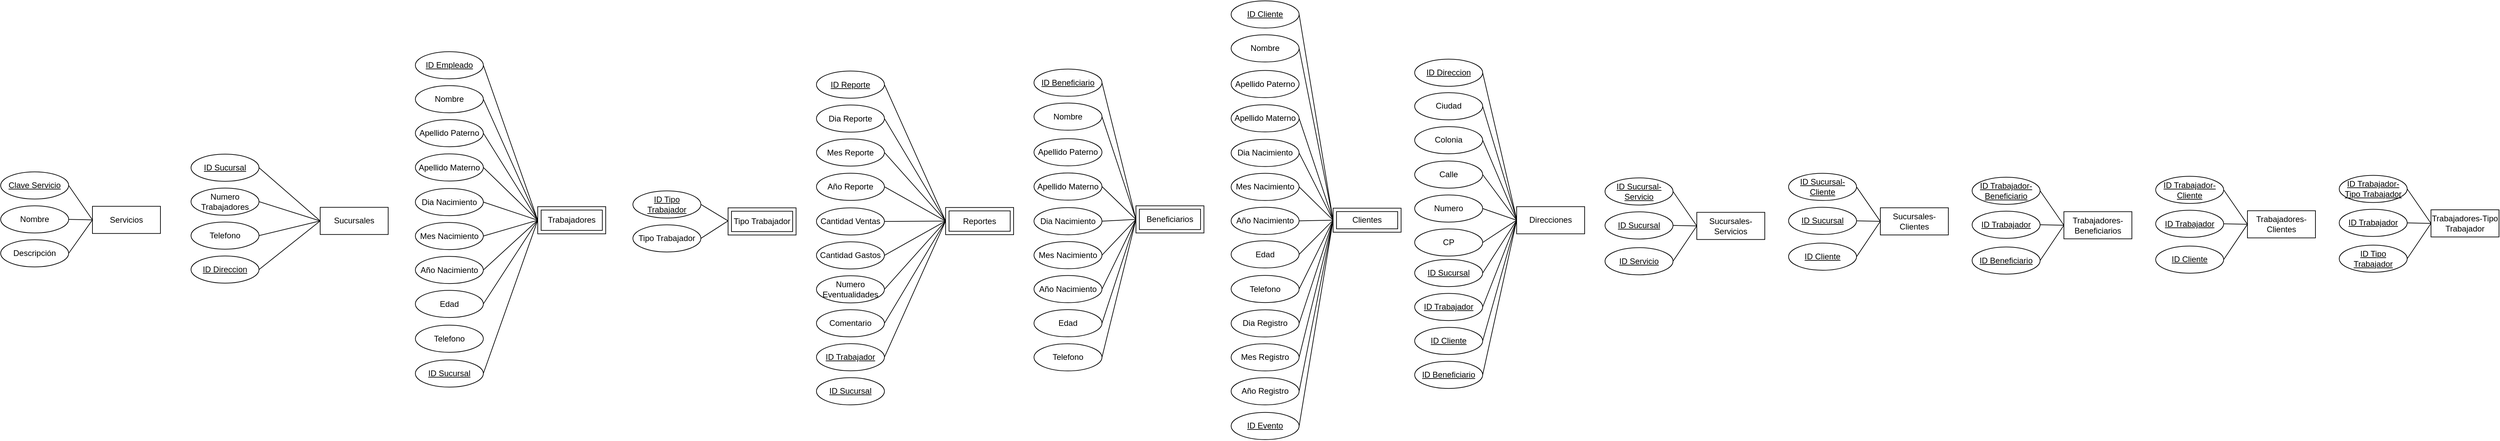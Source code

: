 <mxfile version="20.2.8"><diagram id="3MlAgYNGHusQxiEnDW8V" name="Página-1"><mxGraphModel dx="1447" dy="738" grid="1" gridSize="10" guides="1" tooltips="1" connect="1" arrows="1" fold="1" page="1" pageScale="1" pageWidth="4000" pageHeight="700" math="0" shadow="0"><root><mxCell id="0"/><mxCell id="1" parent="0"/><mxCell id="THf8QWKOBjkhsgRRmL-Y-1" value="Servicios" style="whiteSpace=wrap;html=1;align=center;" parent="1" vertex="1"><mxGeometry x="205" y="321.85" width="100" height="40" as="geometry"/></mxCell><mxCell id="THf8QWKOBjkhsgRRmL-Y-2" value="Clave Servicio" style="ellipse;whiteSpace=wrap;html=1;align=center;fontStyle=4;" parent="1" vertex="1"><mxGeometry x="70" y="271.11" width="100" height="40" as="geometry"/></mxCell><mxCell id="THf8QWKOBjkhsgRRmL-Y-3" value="Nombre" style="ellipse;whiteSpace=wrap;html=1;align=center;" parent="1" vertex="1"><mxGeometry x="70" y="321.11" width="100" height="40" as="geometry"/></mxCell><mxCell id="THf8QWKOBjkhsgRRmL-Y-4" value="Descripción" style="ellipse;whiteSpace=wrap;html=1;align=center;" parent="1" vertex="1"><mxGeometry x="70" y="371.11" width="100" height="40" as="geometry"/></mxCell><mxCell id="THf8QWKOBjkhsgRRmL-Y-6" value="" style="endArrow=none;html=1;rounded=0;entryX=0;entryY=0.5;entryDx=0;entryDy=0;exitX=1;exitY=0.5;exitDx=0;exitDy=0;" parent="1" source="THf8QWKOBjkhsgRRmL-Y-2" target="THf8QWKOBjkhsgRRmL-Y-1" edge="1"><mxGeometry relative="1" as="geometry"><mxPoint x="115" y="341.85" as="sourcePoint"/><mxPoint x="195" y="321.85" as="targetPoint"/></mxGeometry></mxCell><mxCell id="THf8QWKOBjkhsgRRmL-Y-7" value="" style="endArrow=none;html=1;rounded=0;entryX=0;entryY=0.5;entryDx=0;entryDy=0;exitX=1;exitY=0.5;exitDx=0;exitDy=0;" parent="1" source="THf8QWKOBjkhsgRRmL-Y-3" target="THf8QWKOBjkhsgRRmL-Y-1" edge="1"><mxGeometry relative="1" as="geometry"><mxPoint x="195" y="351.85" as="sourcePoint"/><mxPoint x="275" y="341.85" as="targetPoint"/></mxGeometry></mxCell><mxCell id="THf8QWKOBjkhsgRRmL-Y-8" value="" style="endArrow=none;html=1;rounded=0;exitX=1;exitY=0.5;exitDx=0;exitDy=0;entryX=0;entryY=0.5;entryDx=0;entryDy=0;" parent="1" source="THf8QWKOBjkhsgRRmL-Y-4" target="THf8QWKOBjkhsgRRmL-Y-1" edge="1"><mxGeometry relative="1" as="geometry"><mxPoint x="185" y="361.85" as="sourcePoint"/><mxPoint x="275" y="341.85" as="targetPoint"/></mxGeometry></mxCell><mxCell id="THf8QWKOBjkhsgRRmL-Y-15" value="ID Sucursal" style="ellipse;whiteSpace=wrap;html=1;align=center;fontStyle=4;" parent="1" vertex="1"><mxGeometry x="350" y="245.0" width="100" height="40" as="geometry"/></mxCell><mxCell id="THf8QWKOBjkhsgRRmL-Y-16" value="Telefono" style="ellipse;whiteSpace=wrap;html=1;align=center;" parent="1" vertex="1"><mxGeometry x="350" y="345" width="100" height="40" as="geometry"/></mxCell><mxCell id="THf8QWKOBjkhsgRRmL-Y-17" value="Numero Trabajadores" style="ellipse;whiteSpace=wrap;html=1;align=center;" parent="1" vertex="1"><mxGeometry x="350" y="295" width="100" height="40" as="geometry"/></mxCell><mxCell id="THf8QWKOBjkhsgRRmL-Y-20" value="" style="endArrow=none;html=1;rounded=0;exitX=1;exitY=0.5;exitDx=0;exitDy=0;entryX=0;entryY=0.5;entryDx=0;entryDy=0;" parent="1" source="THf8QWKOBjkhsgRRmL-Y-16" target="THf8QWKOBjkhsgRRmL-Y-135" edge="1"><mxGeometry relative="1" as="geometry"><mxPoint x="485" y="341.85" as="sourcePoint"/><mxPoint x="500" y="342.35" as="targetPoint"/></mxGeometry></mxCell><mxCell id="THf8QWKOBjkhsgRRmL-Y-21" value="" style="endArrow=none;html=1;rounded=0;entryX=1;entryY=0.5;entryDx=0;entryDy=0;exitX=0;exitY=0.5;exitDx=0;exitDy=0;" parent="1" source="THf8QWKOBjkhsgRRmL-Y-135" target="THf8QWKOBjkhsgRRmL-Y-17" edge="1"><mxGeometry relative="1" as="geometry"><mxPoint x="540" y="352.35" as="sourcePoint"/><mxPoint x="645" y="341.85" as="targetPoint"/></mxGeometry></mxCell><mxCell id="THf8QWKOBjkhsgRRmL-Y-22" value="" style="endArrow=none;html=1;rounded=0;entryX=1;entryY=0.5;entryDx=0;entryDy=0;exitX=0;exitY=0.5;exitDx=0;exitDy=0;" parent="1" source="THf8QWKOBjkhsgRRmL-Y-135" target="THf8QWKOBjkhsgRRmL-Y-15" edge="1"><mxGeometry relative="1" as="geometry"><mxPoint x="535" y="341.85" as="sourcePoint"/><mxPoint x="645" y="341.85" as="targetPoint"/></mxGeometry></mxCell><mxCell id="THf8QWKOBjkhsgRRmL-Y-25" value="ID Tipo Trabajador" style="ellipse;whiteSpace=wrap;html=1;align=center;fontStyle=4;" parent="1" vertex="1"><mxGeometry x="1000" y="299.1" width="100" height="40" as="geometry"/></mxCell><mxCell id="THf8QWKOBjkhsgRRmL-Y-26" value="Tipo Trabajador" style="ellipse;whiteSpace=wrap;html=1;align=center;" parent="1" vertex="1"><mxGeometry x="1000" y="349.1" width="100" height="40" as="geometry"/></mxCell><mxCell id="THf8QWKOBjkhsgRRmL-Y-29" value="" style="endArrow=none;html=1;rounded=0;entryX=0;entryY=0.5;entryDx=0;entryDy=0;exitX=1;exitY=0.5;exitDx=0;exitDy=0;" parent="1" source="THf8QWKOBjkhsgRRmL-Y-25" edge="1"><mxGeometry relative="1" as="geometry"><mxPoint x="1210" y="273.35" as="sourcePoint"/><mxPoint x="1140" y="343.35" as="targetPoint"/></mxGeometry></mxCell><mxCell id="THf8QWKOBjkhsgRRmL-Y-30" value="" style="endArrow=none;html=1;rounded=0;entryX=0;entryY=0.5;entryDx=0;entryDy=0;exitX=1;exitY=0.5;exitDx=0;exitDy=0;" parent="1" source="THf8QWKOBjkhsgRRmL-Y-26" edge="1"><mxGeometry relative="1" as="geometry"><mxPoint x="1100" y="278.35" as="sourcePoint"/><mxPoint x="1140" y="343.35" as="targetPoint"/></mxGeometry></mxCell><mxCell id="THf8QWKOBjkhsgRRmL-Y-42" value="ID Beneficiario" style="ellipse;whiteSpace=wrap;html=1;align=center;fontStyle=4;" parent="1" vertex="1"><mxGeometry x="1590" y="119.79" width="100" height="40" as="geometry"/></mxCell><mxCell id="THf8QWKOBjkhsgRRmL-Y-43" value="Nombre" style="ellipse;whiteSpace=wrap;html=1;align=center;" parent="1" vertex="1"><mxGeometry x="1590" y="169.79" width="100" height="40" as="geometry"/></mxCell><mxCell id="THf8QWKOBjkhsgRRmL-Y-46" value="" style="endArrow=none;html=1;rounded=0;entryX=0;entryY=0.5;entryDx=0;entryDy=0;exitX=1;exitY=0.5;exitDx=0;exitDy=0;" parent="1" source="THf8QWKOBjkhsgRRmL-Y-42" target="THf8QWKOBjkhsgRRmL-Y-52" edge="1"><mxGeometry relative="1" as="geometry"><mxPoint x="1810" y="268.11" as="sourcePoint"/><mxPoint x="1740" y="338.11" as="targetPoint"/></mxGeometry></mxCell><mxCell id="THf8QWKOBjkhsgRRmL-Y-47" value="" style="endArrow=none;html=1;rounded=0;exitX=1;exitY=0.5;exitDx=0;exitDy=0;entryX=0;entryY=0.5;entryDx=0;entryDy=0;" parent="1" source="THf8QWKOBjkhsgRRmL-Y-43" target="THf8QWKOBjkhsgRRmL-Y-52" edge="1"><mxGeometry relative="1" as="geometry"><mxPoint x="1700" y="273.11" as="sourcePoint"/><mxPoint x="1740" y="341.11" as="targetPoint"/></mxGeometry></mxCell><mxCell id="THf8QWKOBjkhsgRRmL-Y-48" value="" style="endArrow=none;html=1;rounded=0;entryX=0;entryY=0.5;entryDx=0;entryDy=0;exitX=1;exitY=0.5;exitDx=0;exitDy=0;" parent="1" source="THf8QWKOBjkhsgRRmL-Y-114" target="THf8QWKOBjkhsgRRmL-Y-52" edge="1"><mxGeometry relative="1" as="geometry"><mxPoint x="1690" y="388.11" as="sourcePoint"/><mxPoint x="1740" y="338.11" as="targetPoint"/></mxGeometry></mxCell><mxCell id="THf8QWKOBjkhsgRRmL-Y-51" value="" style="endArrow=none;html=1;rounded=0;entryX=0;entryY=0.5;entryDx=0;entryDy=0;exitX=1;exitY=0.5;exitDx=0;exitDy=0;" parent="1" source="RnKALwSydjexn-a1nRfV-38" target="THf8QWKOBjkhsgRRmL-Y-52" edge="1"><mxGeometry relative="1" as="geometry"><mxPoint x="1720" y="530" as="sourcePoint"/><mxPoint x="1740" y="338.11" as="targetPoint"/></mxGeometry></mxCell><mxCell id="THf8QWKOBjkhsgRRmL-Y-52" value="Beneficiarios" style="shape=ext;margin=3;double=1;whiteSpace=wrap;html=1;align=center;" parent="1" vertex="1"><mxGeometry x="1740" y="321.11" width="100" height="40" as="geometry"/></mxCell><mxCell id="THf8QWKOBjkhsgRRmL-Y-67" value="" style="endArrow=none;html=1;rounded=0;exitX=1;exitY=0.5;exitDx=0;exitDy=0;entryX=0;entryY=0.5;entryDx=0;entryDy=0;" parent="1" source="RnKALwSydjexn-a1nRfV-71" target="THf8QWKOBjkhsgRRmL-Y-135" edge="1"><mxGeometry relative="1" as="geometry"><mxPoint x="450" y="342.85" as="sourcePoint"/><mxPoint x="535" y="341.85" as="targetPoint"/></mxGeometry></mxCell><mxCell id="THf8QWKOBjkhsgRRmL-Y-69" value="Trabajadores" style="shape=ext;margin=3;double=1;whiteSpace=wrap;html=1;align=center;" parent="1" vertex="1"><mxGeometry x="860" y="322.35" width="100" height="40" as="geometry"/></mxCell><mxCell id="THf8QWKOBjkhsgRRmL-Y-70" value="ID Empleado" style="ellipse;whiteSpace=wrap;html=1;align=center;fontStyle=4;" parent="1" vertex="1"><mxGeometry x="680" y="94.09" width="100" height="40" as="geometry"/></mxCell><mxCell id="THf8QWKOBjkhsgRRmL-Y-71" value="Apellido Paterno" style="ellipse;whiteSpace=wrap;html=1;align=center;" parent="1" vertex="1"><mxGeometry x="680" y="194.09" width="100" height="40" as="geometry"/></mxCell><mxCell id="THf8QWKOBjkhsgRRmL-Y-72" value="Nombre" style="ellipse;whiteSpace=wrap;html=1;align=center;" parent="1" vertex="1"><mxGeometry x="680" y="144.09" width="100" height="40" as="geometry"/></mxCell><mxCell id="THf8QWKOBjkhsgRRmL-Y-73" value="" style="endArrow=none;html=1;rounded=0;exitX=1;exitY=0.5;exitDx=0;exitDy=0;entryX=0;entryY=0.5;entryDx=0;entryDy=0;" parent="1" source="THf8QWKOBjkhsgRRmL-Y-71" target="THf8QWKOBjkhsgRRmL-Y-69" edge="1"><mxGeometry relative="1" as="geometry"><mxPoint x="810" y="342.35" as="sourcePoint"/><mxPoint x="970" y="342.35" as="targetPoint"/></mxGeometry></mxCell><mxCell id="THf8QWKOBjkhsgRRmL-Y-74" value="" style="endArrow=none;html=1;rounded=0;entryX=1;entryY=0.5;entryDx=0;entryDy=0;" parent="1" target="THf8QWKOBjkhsgRRmL-Y-72" edge="1"><mxGeometry relative="1" as="geometry"><mxPoint x="860.0" y="342.35" as="sourcePoint"/><mxPoint x="970" y="342.35" as="targetPoint"/></mxGeometry></mxCell><mxCell id="THf8QWKOBjkhsgRRmL-Y-75" value="" style="endArrow=none;html=1;rounded=0;entryX=1;entryY=0.5;entryDx=0;entryDy=0;exitX=0;exitY=0.5;exitDx=0;exitDy=0;" parent="1" source="THf8QWKOBjkhsgRRmL-Y-69" target="THf8QWKOBjkhsgRRmL-Y-70" edge="1"><mxGeometry relative="1" as="geometry"><mxPoint x="810" y="342.35" as="sourcePoint"/><mxPoint x="970" y="342.35" as="targetPoint"/></mxGeometry></mxCell><mxCell id="THf8QWKOBjkhsgRRmL-Y-76" value="ID Sucursal" style="ellipse;whiteSpace=wrap;html=1;align=center;fontStyle=4;" parent="1" vertex="1"><mxGeometry x="680" y="548.13" width="100" height="40" as="geometry"/></mxCell><mxCell id="THf8QWKOBjkhsgRRmL-Y-77" value="" style="endArrow=none;html=1;rounded=0;exitX=1;exitY=0.5;exitDx=0;exitDy=0;entryX=0;entryY=0.5;entryDx=0;entryDy=0;" parent="1" source="THf8QWKOBjkhsgRRmL-Y-76" target="THf8QWKOBjkhsgRRmL-Y-69" edge="1"><mxGeometry relative="1" as="geometry"><mxPoint x="1000.0" y="402.35" as="sourcePoint"/><mxPoint x="970" y="352.35" as="targetPoint"/></mxGeometry></mxCell><mxCell id="THf8QWKOBjkhsgRRmL-Y-78" value="Apellido Materno" style="ellipse;whiteSpace=wrap;html=1;align=center;" parent="1" vertex="1"><mxGeometry x="680" y="244.59" width="100" height="40" as="geometry"/></mxCell><mxCell id="THf8QWKOBjkhsgRRmL-Y-79" value="" style="endArrow=none;html=1;rounded=0;exitX=1;exitY=0.5;exitDx=0;exitDy=0;entryX=0;entryY=0.5;entryDx=0;entryDy=0;" parent="1" source="THf8QWKOBjkhsgRRmL-Y-78" target="THf8QWKOBjkhsgRRmL-Y-69" edge="1"><mxGeometry relative="1" as="geometry"><mxPoint x="780.0" y="377.35" as="sourcePoint"/><mxPoint x="870" y="352.35" as="targetPoint"/></mxGeometry></mxCell><mxCell id="THf8QWKOBjkhsgRRmL-Y-80" value="Mes Nacimiento" style="ellipse;whiteSpace=wrap;html=1;align=center;" parent="1" vertex="1"><mxGeometry x="680" y="345.59" width="100" height="40" as="geometry"/></mxCell><mxCell id="THf8QWKOBjkhsgRRmL-Y-81" value="Dia Nacimiento" style="ellipse;whiteSpace=wrap;html=1;align=center;" parent="1" vertex="1"><mxGeometry x="680" y="295.59" width="100" height="40" as="geometry"/></mxCell><mxCell id="THf8QWKOBjkhsgRRmL-Y-82" value="" style="endArrow=none;html=1;rounded=0;exitX=1;exitY=0.5;exitDx=0;exitDy=0;entryX=0;entryY=0.5;entryDx=0;entryDy=0;" parent="1" source="THf8QWKOBjkhsgRRmL-Y-80" target="THf8QWKOBjkhsgRRmL-Y-69" edge="1"><mxGeometry relative="1" as="geometry"><mxPoint x="820" y="352.35" as="sourcePoint"/><mxPoint x="870" y="352.35" as="targetPoint"/></mxGeometry></mxCell><mxCell id="THf8QWKOBjkhsgRRmL-Y-83" value="" style="endArrow=none;html=1;rounded=0;entryX=1;entryY=0.5;entryDx=0;entryDy=0;exitX=0;exitY=0.5;exitDx=0;exitDy=0;" parent="1" source="THf8QWKOBjkhsgRRmL-Y-69" target="THf8QWKOBjkhsgRRmL-Y-81" edge="1"><mxGeometry relative="1" as="geometry"><mxPoint x="870.0" y="352.35" as="sourcePoint"/><mxPoint x="980" y="352.35" as="targetPoint"/></mxGeometry></mxCell><mxCell id="THf8QWKOBjkhsgRRmL-Y-84" value="Año Nacimiento" style="ellipse;whiteSpace=wrap;html=1;align=center;" parent="1" vertex="1"><mxGeometry x="680" y="395.59" width="100" height="40" as="geometry"/></mxCell><mxCell id="THf8QWKOBjkhsgRRmL-Y-85" value="" style="endArrow=none;html=1;rounded=0;exitX=1;exitY=0.5;exitDx=0;exitDy=0;entryX=0;entryY=0.5;entryDx=0;entryDy=0;" parent="1" source="THf8QWKOBjkhsgRRmL-Y-84" target="THf8QWKOBjkhsgRRmL-Y-69" edge="1"><mxGeometry relative="1" as="geometry"><mxPoint x="790.0" y="387.35" as="sourcePoint"/><mxPoint x="870" y="352.35" as="targetPoint"/></mxGeometry></mxCell><mxCell id="THf8QWKOBjkhsgRRmL-Y-86" value="Edad" style="ellipse;whiteSpace=wrap;html=1;align=center;" parent="1" vertex="1"><mxGeometry x="680" y="445.59" width="100" height="40" as="geometry"/></mxCell><mxCell id="THf8QWKOBjkhsgRRmL-Y-87" value="" style="endArrow=none;html=1;rounded=0;exitX=1;exitY=0.5;exitDx=0;exitDy=0;entryX=0;entryY=0.5;entryDx=0;entryDy=0;" parent="1" source="THf8QWKOBjkhsgRRmL-Y-86" target="THf8QWKOBjkhsgRRmL-Y-69" edge="1"><mxGeometry relative="1" as="geometry"><mxPoint x="790.0" y="437.35" as="sourcePoint"/><mxPoint x="860" y="392.35" as="targetPoint"/></mxGeometry></mxCell><mxCell id="THf8QWKOBjkhsgRRmL-Y-94" value="Reportes" style="shape=ext;margin=3;double=1;whiteSpace=wrap;html=1;align=center;" parent="1" vertex="1"><mxGeometry x="1460" y="323.6" width="100" height="40" as="geometry"/></mxCell><mxCell id="THf8QWKOBjkhsgRRmL-Y-95" value="ID Reporte" style="ellipse;whiteSpace=wrap;html=1;align=center;fontStyle=4;" parent="1" vertex="1"><mxGeometry x="1270" y="122.6" width="100" height="40" as="geometry"/></mxCell><mxCell id="THf8QWKOBjkhsgRRmL-Y-96" value="Mes Reporte" style="ellipse;whiteSpace=wrap;html=1;align=center;" parent="1" vertex="1"><mxGeometry x="1270" y="222.6" width="100" height="40" as="geometry"/></mxCell><mxCell id="THf8QWKOBjkhsgRRmL-Y-97" value="Dia Reporte" style="ellipse;whiteSpace=wrap;html=1;align=center;" parent="1" vertex="1"><mxGeometry x="1270" y="172.6" width="100" height="40" as="geometry"/></mxCell><mxCell id="THf8QWKOBjkhsgRRmL-Y-98" value="" style="endArrow=none;html=1;rounded=0;exitX=1;exitY=0.5;exitDx=0;exitDy=0;entryX=0;entryY=0.5;entryDx=0;entryDy=0;" parent="1" source="THf8QWKOBjkhsgRRmL-Y-96" target="THf8QWKOBjkhsgRRmL-Y-94" edge="1"><mxGeometry relative="1" as="geometry"><mxPoint x="1410" y="343.6" as="sourcePoint"/><mxPoint x="1570" y="343.6" as="targetPoint"/></mxGeometry></mxCell><mxCell id="THf8QWKOBjkhsgRRmL-Y-99" value="" style="endArrow=none;html=1;rounded=0;entryX=1;entryY=0.5;entryDx=0;entryDy=0;" parent="1" target="THf8QWKOBjkhsgRRmL-Y-97" edge="1"><mxGeometry relative="1" as="geometry"><mxPoint x="1460" y="343.6" as="sourcePoint"/><mxPoint x="1570" y="343.6" as="targetPoint"/></mxGeometry></mxCell><mxCell id="THf8QWKOBjkhsgRRmL-Y-100" value="" style="endArrow=none;html=1;rounded=0;entryX=1;entryY=0.5;entryDx=0;entryDy=0;exitX=0;exitY=0.5;exitDx=0;exitDy=0;" parent="1" source="THf8QWKOBjkhsgRRmL-Y-94" target="THf8QWKOBjkhsgRRmL-Y-95" edge="1"><mxGeometry relative="1" as="geometry"><mxPoint x="1410" y="343.6" as="sourcePoint"/><mxPoint x="1570" y="343.6" as="targetPoint"/></mxGeometry></mxCell><mxCell id="THf8QWKOBjkhsgRRmL-Y-101" value="ID Trabajador" style="ellipse;whiteSpace=wrap;html=1;align=center;fontStyle=4;" parent="1" vertex="1"><mxGeometry x="1270" y="524.1" width="100" height="40" as="geometry"/></mxCell><mxCell id="THf8QWKOBjkhsgRRmL-Y-102" value="" style="endArrow=none;html=1;rounded=0;exitX=1;exitY=0.5;exitDx=0;exitDy=0;entryX=0;entryY=0.5;entryDx=0;entryDy=0;" parent="1" source="THf8QWKOBjkhsgRRmL-Y-101" target="THf8QWKOBjkhsgRRmL-Y-94" edge="1"><mxGeometry relative="1" as="geometry"><mxPoint x="1600.0" y="403.6" as="sourcePoint"/><mxPoint x="1570" y="353.6" as="targetPoint"/></mxGeometry></mxCell><mxCell id="THf8QWKOBjkhsgRRmL-Y-103" value="Año Reporte" style="ellipse;whiteSpace=wrap;html=1;align=center;" parent="1" vertex="1"><mxGeometry x="1270" y="273.1" width="100" height="40" as="geometry"/></mxCell><mxCell id="THf8QWKOBjkhsgRRmL-Y-104" value="" style="endArrow=none;html=1;rounded=0;exitX=1;exitY=0.5;exitDx=0;exitDy=0;entryX=0;entryY=0.5;entryDx=0;entryDy=0;" parent="1" source="THf8QWKOBjkhsgRRmL-Y-103" target="THf8QWKOBjkhsgRRmL-Y-94" edge="1"><mxGeometry relative="1" as="geometry"><mxPoint x="1380.0" y="378.6" as="sourcePoint"/><mxPoint x="1470" y="353.6" as="targetPoint"/></mxGeometry></mxCell><mxCell id="THf8QWKOBjkhsgRRmL-Y-105" value="Cantidad Gastos" style="ellipse;whiteSpace=wrap;html=1;align=center;" parent="1" vertex="1"><mxGeometry x="1270" y="374.1" width="100" height="40" as="geometry"/></mxCell><mxCell id="THf8QWKOBjkhsgRRmL-Y-106" value="Cantidad Ventas" style="ellipse;whiteSpace=wrap;html=1;align=center;" parent="1" vertex="1"><mxGeometry x="1270" y="324.1" width="100" height="40" as="geometry"/></mxCell><mxCell id="THf8QWKOBjkhsgRRmL-Y-107" value="" style="endArrow=none;html=1;rounded=0;exitX=1;exitY=0.5;exitDx=0;exitDy=0;entryX=0;entryY=0.5;entryDx=0;entryDy=0;" parent="1" source="THf8QWKOBjkhsgRRmL-Y-105" target="THf8QWKOBjkhsgRRmL-Y-94" edge="1"><mxGeometry relative="1" as="geometry"><mxPoint x="1420" y="353.6" as="sourcePoint"/><mxPoint x="1470" y="353.6" as="targetPoint"/></mxGeometry></mxCell><mxCell id="THf8QWKOBjkhsgRRmL-Y-108" value="" style="endArrow=none;html=1;rounded=0;entryX=1;entryY=0.5;entryDx=0;entryDy=0;exitX=0;exitY=0.5;exitDx=0;exitDy=0;" parent="1" source="THf8QWKOBjkhsgRRmL-Y-94" target="THf8QWKOBjkhsgRRmL-Y-106" edge="1"><mxGeometry relative="1" as="geometry"><mxPoint x="1470.0" y="353.6" as="sourcePoint"/><mxPoint x="1580" y="353.6" as="targetPoint"/></mxGeometry></mxCell><mxCell id="THf8QWKOBjkhsgRRmL-Y-109" value="Numero Eventualidades" style="ellipse;whiteSpace=wrap;html=1;align=center;" parent="1" vertex="1"><mxGeometry x="1270" y="424.1" width="100" height="40" as="geometry"/></mxCell><mxCell id="THf8QWKOBjkhsgRRmL-Y-110" value="" style="endArrow=none;html=1;rounded=0;exitX=1;exitY=0.5;exitDx=0;exitDy=0;entryX=0;entryY=0.5;entryDx=0;entryDy=0;" parent="1" source="THf8QWKOBjkhsgRRmL-Y-109" target="THf8QWKOBjkhsgRRmL-Y-94" edge="1"><mxGeometry relative="1" as="geometry"><mxPoint x="1390.0" y="388.6" as="sourcePoint"/><mxPoint x="1470" y="353.6" as="targetPoint"/></mxGeometry></mxCell><mxCell id="THf8QWKOBjkhsgRRmL-Y-111" value="Comentario" style="ellipse;whiteSpace=wrap;html=1;align=center;" parent="1" vertex="1"><mxGeometry x="1270" y="474.1" width="100" height="40" as="geometry"/></mxCell><mxCell id="THf8QWKOBjkhsgRRmL-Y-112" value="" style="endArrow=none;html=1;rounded=0;exitX=1;exitY=0.5;exitDx=0;exitDy=0;entryX=0;entryY=0.5;entryDx=0;entryDy=0;" parent="1" source="THf8QWKOBjkhsgRRmL-Y-111" target="THf8QWKOBjkhsgRRmL-Y-94" edge="1"><mxGeometry relative="1" as="geometry"><mxPoint x="1390.0" y="438.6" as="sourcePoint"/><mxPoint x="1460" y="393.6" as="targetPoint"/></mxGeometry></mxCell><mxCell id="THf8QWKOBjkhsgRRmL-Y-113" value="Apellido Paterno" style="ellipse;whiteSpace=wrap;html=1;align=center;" parent="1" vertex="1"><mxGeometry x="1590" y="222.29" width="100" height="40" as="geometry"/></mxCell><mxCell id="THf8QWKOBjkhsgRRmL-Y-114" value="Apellido Materno" style="ellipse;whiteSpace=wrap;html=1;align=center;" parent="1" vertex="1"><mxGeometry x="1590" y="272.79" width="100" height="40" as="geometry"/></mxCell><mxCell id="THf8QWKOBjkhsgRRmL-Y-115" value="Mes Nacimiento" style="ellipse;whiteSpace=wrap;html=1;align=center;" parent="1" vertex="1"><mxGeometry x="1590" y="373.79" width="100" height="40" as="geometry"/></mxCell><mxCell id="THf8QWKOBjkhsgRRmL-Y-116" value="Dia Nacimiento" style="ellipse;whiteSpace=wrap;html=1;align=center;" parent="1" vertex="1"><mxGeometry x="1590" y="323.79" width="100" height="40" as="geometry"/></mxCell><mxCell id="THf8QWKOBjkhsgRRmL-Y-117" value="Año Nacimiento" style="ellipse;whiteSpace=wrap;html=1;align=center;" parent="1" vertex="1"><mxGeometry x="1590" y="423.79" width="100" height="40" as="geometry"/></mxCell><mxCell id="THf8QWKOBjkhsgRRmL-Y-118" value="" style="endArrow=none;html=1;rounded=0;entryX=0;entryY=0.5;entryDx=0;entryDy=0;exitX=1;exitY=0.5;exitDx=0;exitDy=0;" parent="1" source="THf8QWKOBjkhsgRRmL-Y-116" target="THf8QWKOBjkhsgRRmL-Y-52" edge="1"><mxGeometry relative="1" as="geometry"><mxPoint x="1700" y="401.11" as="sourcePoint"/><mxPoint x="1750" y="351.11" as="targetPoint"/></mxGeometry></mxCell><mxCell id="THf8QWKOBjkhsgRRmL-Y-119" value="" style="endArrow=none;html=1;rounded=0;exitX=1;exitY=0.5;exitDx=0;exitDy=0;entryX=0;entryY=0.5;entryDx=0;entryDy=0;" parent="1" source="THf8QWKOBjkhsgRRmL-Y-115" target="THf8QWKOBjkhsgRRmL-Y-52" edge="1"><mxGeometry relative="1" as="geometry"><mxPoint x="1700" y="452.11" as="sourcePoint"/><mxPoint x="1780" y="422.36" as="targetPoint"/></mxGeometry></mxCell><mxCell id="THf8QWKOBjkhsgRRmL-Y-120" value="" style="endArrow=none;html=1;rounded=0;exitX=1;exitY=0.5;exitDx=0;exitDy=0;entryX=0;entryY=0.5;entryDx=0;entryDy=0;" parent="1" source="THf8QWKOBjkhsgRRmL-Y-117" target="THf8QWKOBjkhsgRRmL-Y-52" edge="1"><mxGeometry relative="1" as="geometry"><mxPoint x="1700" y="502.11" as="sourcePoint"/><mxPoint x="1790" y="422.36" as="targetPoint"/></mxGeometry></mxCell><mxCell id="THf8QWKOBjkhsgRRmL-Y-121" value="Edad" style="ellipse;whiteSpace=wrap;html=1;align=center;" parent="1" vertex="1"><mxGeometry x="1590" y="474.04" width="100" height="40" as="geometry"/></mxCell><mxCell id="THf8QWKOBjkhsgRRmL-Y-122" value="" style="endArrow=none;html=1;rounded=0;exitX=1;exitY=0.5;exitDx=0;exitDy=0;entryX=0;entryY=0.5;entryDx=0;entryDy=0;" parent="1" source="THf8QWKOBjkhsgRRmL-Y-121" target="THf8QWKOBjkhsgRRmL-Y-52" edge="1"><mxGeometry relative="1" as="geometry"><mxPoint x="1700" y="552.11" as="sourcePoint"/><mxPoint x="1750" y="351.11" as="targetPoint"/></mxGeometry></mxCell><mxCell id="THf8QWKOBjkhsgRRmL-Y-125" value="ID Direccion" style="ellipse;whiteSpace=wrap;html=1;align=center;fontStyle=4;" parent="1" vertex="1"><mxGeometry x="2150" y="105.12" width="100" height="40" as="geometry"/></mxCell><mxCell id="THf8QWKOBjkhsgRRmL-Y-128" value="" style="endArrow=none;html=1;rounded=0;entryX=0;entryY=0.5;entryDx=0;entryDy=0;exitX=1;exitY=0.5;exitDx=0;exitDy=0;" parent="1" source="THf8QWKOBjkhsgRRmL-Y-125" edge="1"><mxGeometry relative="1" as="geometry"><mxPoint x="2370" y="270.85" as="sourcePoint"/><mxPoint x="2300" y="340.85" as="targetPoint"/></mxGeometry></mxCell><mxCell id="THf8QWKOBjkhsgRRmL-Y-133" value="" style="endArrow=none;html=1;rounded=0;exitX=1;exitY=0.5;exitDx=0;exitDy=0;entryX=0;entryY=0.5;entryDx=0;entryDy=0;" parent="1" source="RnKALwSydjexn-a1nRfV-39" edge="1"><mxGeometry relative="1" as="geometry"><mxPoint x="2250.0" y="340.85" as="sourcePoint"/><mxPoint x="2300" y="340.85" as="targetPoint"/></mxGeometry></mxCell><mxCell id="THf8QWKOBjkhsgRRmL-Y-134" value="" style="endArrow=none;html=1;rounded=0;exitX=1;exitY=0.5;exitDx=0;exitDy=0;entryX=0;entryY=0.5;entryDx=0;entryDy=0;" parent="1" source="RnKALwSydjexn-a1nRfV-40" target="RnKALwSydjexn-a1nRfV-11" edge="1"><mxGeometry relative="1" as="geometry"><mxPoint x="2260" y="360" as="sourcePoint"/><mxPoint x="2250" y="350" as="targetPoint"/></mxGeometry></mxCell><mxCell id="THf8QWKOBjkhsgRRmL-Y-135" value="Sucursales" style="whiteSpace=wrap;html=1;align=center;" parent="1" vertex="1"><mxGeometry x="540" y="323.35" width="100" height="40" as="geometry"/></mxCell><mxCell id="RnKALwSydjexn-a1nRfV-1" value="Telefono" style="ellipse;whiteSpace=wrap;html=1;align=center;" vertex="1" parent="1"><mxGeometry x="680" y="496.84" width="100" height="40" as="geometry"/></mxCell><mxCell id="RnKALwSydjexn-a1nRfV-8" value="Tipo Trabajador" style="shape=ext;margin=3;double=1;whiteSpace=wrap;html=1;align=center;" vertex="1" parent="1"><mxGeometry x="1140" y="324.1" width="100" height="40" as="geometry"/></mxCell><mxCell id="RnKALwSydjexn-a1nRfV-11" value="Direcciones" style="whiteSpace=wrap;html=1;align=center;" vertex="1" parent="1"><mxGeometry x="2300" y="322.35" width="100" height="40" as="geometry"/></mxCell><mxCell id="RnKALwSydjexn-a1nRfV-12" value="ID Cliente" style="ellipse;whiteSpace=wrap;html=1;align=center;fontStyle=4;" vertex="1" parent="1"><mxGeometry x="1880" y="19.29" width="100" height="40" as="geometry"/></mxCell><mxCell id="RnKALwSydjexn-a1nRfV-13" value="Nombre" style="ellipse;whiteSpace=wrap;html=1;align=center;" vertex="1" parent="1"><mxGeometry x="1880" y="69.29" width="100" height="40" as="geometry"/></mxCell><mxCell id="RnKALwSydjexn-a1nRfV-14" value="" style="endArrow=none;html=1;rounded=0;entryX=0;entryY=0.5;entryDx=0;entryDy=0;exitX=1;exitY=0.5;exitDx=0;exitDy=0;" edge="1" parent="1" source="RnKALwSydjexn-a1nRfV-12" target="RnKALwSydjexn-a1nRfV-19"><mxGeometry relative="1" as="geometry"><mxPoint x="2100" y="271.61" as="sourcePoint"/><mxPoint x="2030" y="341.61" as="targetPoint"/></mxGeometry></mxCell><mxCell id="RnKALwSydjexn-a1nRfV-15" value="" style="endArrow=none;html=1;rounded=0;exitX=1;exitY=0.5;exitDx=0;exitDy=0;entryX=0;entryY=0.5;entryDx=0;entryDy=0;" edge="1" parent="1" source="RnKALwSydjexn-a1nRfV-13" target="RnKALwSydjexn-a1nRfV-19"><mxGeometry relative="1" as="geometry"><mxPoint x="1990" y="276.61" as="sourcePoint"/><mxPoint x="2030" y="344.61" as="targetPoint"/></mxGeometry></mxCell><mxCell id="RnKALwSydjexn-a1nRfV-16" value="" style="endArrow=none;html=1;rounded=0;entryX=0;entryY=0.5;entryDx=0;entryDy=0;exitX=1;exitY=0.5;exitDx=0;exitDy=0;" edge="1" parent="1" source="RnKALwSydjexn-a1nRfV-21" target="RnKALwSydjexn-a1nRfV-19"><mxGeometry relative="1" as="geometry"><mxPoint x="1980" y="391.61" as="sourcePoint"/><mxPoint x="2030" y="341.61" as="targetPoint"/></mxGeometry></mxCell><mxCell id="RnKALwSydjexn-a1nRfV-17" value="ID Evento" style="ellipse;whiteSpace=wrap;html=1;align=center;fontStyle=4;" vertex="1" parent="1"><mxGeometry x="1880" y="625.41" width="100" height="40" as="geometry"/></mxCell><mxCell id="RnKALwSydjexn-a1nRfV-18" value="" style="endArrow=none;html=1;rounded=0;entryX=0;entryY=0.5;entryDx=0;entryDy=0;exitX=1;exitY=0.5;exitDx=0;exitDy=0;" edge="1" parent="1" source="RnKALwSydjexn-a1nRfV-17" target="RnKALwSydjexn-a1nRfV-19"><mxGeometry relative="1" as="geometry"><mxPoint x="1990" y="426.61" as="sourcePoint"/><mxPoint x="2030" y="341.61" as="targetPoint"/></mxGeometry></mxCell><mxCell id="RnKALwSydjexn-a1nRfV-19" value="Clientes" style="shape=ext;margin=3;double=1;whiteSpace=wrap;html=1;align=center;" vertex="1" parent="1"><mxGeometry x="2030" y="324.61" width="100" height="35.39" as="geometry"/></mxCell><mxCell id="RnKALwSydjexn-a1nRfV-20" value="Apellido Paterno" style="ellipse;whiteSpace=wrap;html=1;align=center;" vertex="1" parent="1"><mxGeometry x="1880" y="121.79" width="100" height="40" as="geometry"/></mxCell><mxCell id="RnKALwSydjexn-a1nRfV-21" value="Apellido Materno" style="ellipse;whiteSpace=wrap;html=1;align=center;" vertex="1" parent="1"><mxGeometry x="1880" y="172.29" width="100" height="40" as="geometry"/></mxCell><mxCell id="RnKALwSydjexn-a1nRfV-22" value="Mes Nacimiento" style="ellipse;whiteSpace=wrap;html=1;align=center;" vertex="1" parent="1"><mxGeometry x="1880" y="273.29" width="100" height="40" as="geometry"/></mxCell><mxCell id="RnKALwSydjexn-a1nRfV-23" value="Dia Nacimiento" style="ellipse;whiteSpace=wrap;html=1;align=center;" vertex="1" parent="1"><mxGeometry x="1880" y="223.29" width="100" height="40" as="geometry"/></mxCell><mxCell id="RnKALwSydjexn-a1nRfV-24" value="Año Nacimiento" style="ellipse;whiteSpace=wrap;html=1;align=center;" vertex="1" parent="1"><mxGeometry x="1880" y="323.29" width="100" height="40" as="geometry"/></mxCell><mxCell id="RnKALwSydjexn-a1nRfV-25" value="" style="endArrow=none;html=1;rounded=0;entryX=0;entryY=0.5;entryDx=0;entryDy=0;exitX=1;exitY=0.5;exitDx=0;exitDy=0;" edge="1" parent="1" source="RnKALwSydjexn-a1nRfV-23" target="RnKALwSydjexn-a1nRfV-19"><mxGeometry relative="1" as="geometry"><mxPoint x="1990" y="404.61" as="sourcePoint"/><mxPoint x="2040" y="354.61" as="targetPoint"/></mxGeometry></mxCell><mxCell id="RnKALwSydjexn-a1nRfV-26" value="" style="endArrow=none;html=1;rounded=0;exitX=1;exitY=0.5;exitDx=0;exitDy=0;entryX=0;entryY=0.5;entryDx=0;entryDy=0;" edge="1" parent="1" source="RnKALwSydjexn-a1nRfV-22" target="RnKALwSydjexn-a1nRfV-19"><mxGeometry relative="1" as="geometry"><mxPoint x="1990" y="455.61" as="sourcePoint"/><mxPoint x="2070" y="425.86" as="targetPoint"/></mxGeometry></mxCell><mxCell id="RnKALwSydjexn-a1nRfV-27" value="" style="endArrow=none;html=1;rounded=0;exitX=1;exitY=0.5;exitDx=0;exitDy=0;entryX=0;entryY=0.5;entryDx=0;entryDy=0;" edge="1" parent="1" source="RnKALwSydjexn-a1nRfV-24" target="RnKALwSydjexn-a1nRfV-19"><mxGeometry relative="1" as="geometry"><mxPoint x="1990" y="505.61" as="sourcePoint"/><mxPoint x="2080" y="425.86" as="targetPoint"/></mxGeometry></mxCell><mxCell id="RnKALwSydjexn-a1nRfV-28" value="Telefono" style="ellipse;whiteSpace=wrap;html=1;align=center;" vertex="1" parent="1"><mxGeometry x="1880" y="423.6" width="100" height="40" as="geometry"/></mxCell><mxCell id="RnKALwSydjexn-a1nRfV-29" value="" style="endArrow=none;html=1;rounded=0;exitX=1;exitY=0.5;exitDx=0;exitDy=0;entryX=0;entryY=0.5;entryDx=0;entryDy=0;" edge="1" parent="1" source="RnKALwSydjexn-a1nRfV-28" target="RnKALwSydjexn-a1nRfV-19"><mxGeometry relative="1" as="geometry"><mxPoint x="1990" y="555.61" as="sourcePoint"/><mxPoint x="2040" y="354.61" as="targetPoint"/></mxGeometry></mxCell><mxCell id="RnKALwSydjexn-a1nRfV-30" value="Edad" style="ellipse;whiteSpace=wrap;html=1;align=center;" vertex="1" parent="1"><mxGeometry x="1880" y="372.66" width="100" height="40" as="geometry"/></mxCell><mxCell id="RnKALwSydjexn-a1nRfV-31" value="" style="endArrow=none;html=1;rounded=0;exitX=1;exitY=0.5;exitDx=0;exitDy=0;entryX=0;entryY=0.5;entryDx=0;entryDy=0;" edge="1" parent="1" source="RnKALwSydjexn-a1nRfV-30" target="RnKALwSydjexn-a1nRfV-19"><mxGeometry relative="1" as="geometry"><mxPoint x="1990" y="605.67" as="sourcePoint"/><mxPoint x="2030" y="392.365" as="targetPoint"/></mxGeometry></mxCell><mxCell id="RnKALwSydjexn-a1nRfV-32" value="Mes Registro" style="ellipse;whiteSpace=wrap;html=1;align=center;" vertex="1" parent="1"><mxGeometry x="1880" y="524.26" width="100" height="40" as="geometry"/></mxCell><mxCell id="RnKALwSydjexn-a1nRfV-33" value="Dia Registro" style="ellipse;whiteSpace=wrap;html=1;align=center;" vertex="1" parent="1"><mxGeometry x="1880" y="474.26" width="100" height="40" as="geometry"/></mxCell><mxCell id="RnKALwSydjexn-a1nRfV-34" value="Año Registro" style="ellipse;whiteSpace=wrap;html=1;align=center;" vertex="1" parent="1"><mxGeometry x="1880" y="574.26" width="100" height="40" as="geometry"/></mxCell><mxCell id="RnKALwSydjexn-a1nRfV-35" value="" style="endArrow=none;html=1;rounded=0;entryX=0;entryY=0.5;entryDx=0;entryDy=0;exitX=1;exitY=0.5;exitDx=0;exitDy=0;" edge="1" parent="1" source="RnKALwSydjexn-a1nRfV-33" target="RnKALwSydjexn-a1nRfV-19"><mxGeometry relative="1" as="geometry"><mxPoint x="1825" y="599.01" as="sourcePoint"/><mxPoint x="1865" y="536.705" as="targetPoint"/></mxGeometry></mxCell><mxCell id="RnKALwSydjexn-a1nRfV-36" value="" style="endArrow=none;html=1;rounded=0;exitX=1;exitY=0.5;exitDx=0;exitDy=0;entryX=0;entryY=0.5;entryDx=0;entryDy=0;" edge="1" parent="1" source="RnKALwSydjexn-a1nRfV-32" target="RnKALwSydjexn-a1nRfV-19"><mxGeometry relative="1" as="geometry"><mxPoint x="1825" y="650.01" as="sourcePoint"/><mxPoint x="1865" y="536.705" as="targetPoint"/></mxGeometry></mxCell><mxCell id="RnKALwSydjexn-a1nRfV-37" value="" style="endArrow=none;html=1;rounded=0;exitX=1;exitY=0.5;exitDx=0;exitDy=0;entryX=0;entryY=0.5;entryDx=0;entryDy=0;" edge="1" parent="1" source="RnKALwSydjexn-a1nRfV-34" target="RnKALwSydjexn-a1nRfV-19"><mxGeometry relative="1" as="geometry"><mxPoint x="1825" y="700.01" as="sourcePoint"/><mxPoint x="1865" y="536.705" as="targetPoint"/></mxGeometry></mxCell><mxCell id="RnKALwSydjexn-a1nRfV-38" value="Telefono" style="ellipse;whiteSpace=wrap;html=1;align=center;" vertex="1" parent="1"><mxGeometry x="1590" y="524.26" width="100" height="40" as="geometry"/></mxCell><mxCell id="RnKALwSydjexn-a1nRfV-39" value="Ciudad" style="ellipse;whiteSpace=wrap;html=1;align=center;" vertex="1" parent="1"><mxGeometry x="2150" y="154.47" width="100" height="40" as="geometry"/></mxCell><mxCell id="RnKALwSydjexn-a1nRfV-40" value="Colonia" style="ellipse;whiteSpace=wrap;html=1;align=center;" vertex="1" parent="1"><mxGeometry x="2150" y="204.47" width="100" height="40" as="geometry"/></mxCell><mxCell id="RnKALwSydjexn-a1nRfV-41" value="CP" style="ellipse;whiteSpace=wrap;html=1;align=center;" vertex="1" parent="1"><mxGeometry x="2150" y="355.12" width="100" height="40" as="geometry"/></mxCell><mxCell id="RnKALwSydjexn-a1nRfV-42" value="Numero" style="ellipse;whiteSpace=wrap;html=1;align=center;" vertex="1" parent="1"><mxGeometry x="2150" y="305.12" width="100" height="40" as="geometry"/></mxCell><mxCell id="RnKALwSydjexn-a1nRfV-43" value="Calle" style="ellipse;whiteSpace=wrap;html=1;align=center;" vertex="1" parent="1"><mxGeometry x="2150" y="255.12" width="100" height="40" as="geometry"/></mxCell><mxCell id="RnKALwSydjexn-a1nRfV-44" value="" style="endArrow=none;html=1;rounded=0;exitX=1;exitY=0.5;exitDx=0;exitDy=0;entryX=0;entryY=0.5;entryDx=0;entryDy=0;" edge="1" parent="1" source="RnKALwSydjexn-a1nRfV-41" target="RnKALwSydjexn-a1nRfV-11"><mxGeometry relative="1" as="geometry"><mxPoint x="2260.0" y="280" as="sourcePoint"/><mxPoint x="2310" y="352.35" as="targetPoint"/></mxGeometry></mxCell><mxCell id="RnKALwSydjexn-a1nRfV-45" value="" style="endArrow=none;html=1;rounded=0;exitX=1;exitY=0.5;exitDx=0;exitDy=0;entryX=0;entryY=0.5;entryDx=0;entryDy=0;" edge="1" parent="1" source="RnKALwSydjexn-a1nRfV-42" target="RnKALwSydjexn-a1nRfV-11"><mxGeometry relative="1" as="geometry"><mxPoint x="2270.0" y="290" as="sourcePoint"/><mxPoint x="2320" y="362.35" as="targetPoint"/></mxGeometry></mxCell><mxCell id="RnKALwSydjexn-a1nRfV-46" value="" style="endArrow=none;html=1;rounded=0;exitX=1;exitY=0.5;exitDx=0;exitDy=0;entryX=0;entryY=0.5;entryDx=0;entryDy=0;" edge="1" parent="1" source="RnKALwSydjexn-a1nRfV-43" target="RnKALwSydjexn-a1nRfV-11"><mxGeometry relative="1" as="geometry"><mxPoint x="2280.0" y="300" as="sourcePoint"/><mxPoint x="2330" y="372.35" as="targetPoint"/></mxGeometry></mxCell><mxCell id="RnKALwSydjexn-a1nRfV-47" value="Sucursales-Servicios" style="whiteSpace=wrap;html=1;align=center;" vertex="1" parent="1"><mxGeometry x="2565" y="330.74" width="100" height="40" as="geometry"/></mxCell><mxCell id="RnKALwSydjexn-a1nRfV-48" value="ID Sucursal-Servicio" style="ellipse;whiteSpace=wrap;html=1;align=center;fontStyle=4;" vertex="1" parent="1"><mxGeometry x="2430" y="280" width="100" height="40" as="geometry"/></mxCell><mxCell id="RnKALwSydjexn-a1nRfV-51" value="" style="endArrow=none;html=1;rounded=0;entryX=0;entryY=0.5;entryDx=0;entryDy=0;exitX=1;exitY=0.5;exitDx=0;exitDy=0;" edge="1" parent="1" source="RnKALwSydjexn-a1nRfV-48" target="RnKALwSydjexn-a1nRfV-47"><mxGeometry relative="1" as="geometry"><mxPoint x="2475" y="350.74" as="sourcePoint"/><mxPoint x="2555" y="330.74" as="targetPoint"/></mxGeometry></mxCell><mxCell id="RnKALwSydjexn-a1nRfV-52" value="" style="endArrow=none;html=1;rounded=0;entryX=0;entryY=0.5;entryDx=0;entryDy=0;exitX=1;exitY=0.5;exitDx=0;exitDy=0;" edge="1" parent="1" source="RnKALwSydjexn-a1nRfV-54" target="RnKALwSydjexn-a1nRfV-47"><mxGeometry relative="1" as="geometry"><mxPoint x="2530" y="350" as="sourcePoint"/><mxPoint x="2635" y="350.74" as="targetPoint"/></mxGeometry></mxCell><mxCell id="RnKALwSydjexn-a1nRfV-53" value="" style="endArrow=none;html=1;rounded=0;entryX=0;entryY=0.5;entryDx=0;entryDy=0;exitX=1;exitY=0.5;exitDx=0;exitDy=0;" edge="1" parent="1" source="RnKALwSydjexn-a1nRfV-55" target="RnKALwSydjexn-a1nRfV-47"><mxGeometry relative="1" as="geometry"><mxPoint x="2570" y="430" as="sourcePoint"/><mxPoint x="2635" y="350.74" as="targetPoint"/></mxGeometry></mxCell><mxCell id="RnKALwSydjexn-a1nRfV-54" value="ID Sucursal" style="ellipse;whiteSpace=wrap;html=1;align=center;fontStyle=4;" vertex="1" parent="1"><mxGeometry x="2430" y="330" width="100" height="40" as="geometry"/></mxCell><mxCell id="RnKALwSydjexn-a1nRfV-55" value="ID Servicio" style="ellipse;whiteSpace=wrap;html=1;align=center;fontStyle=4;" vertex="1" parent="1"><mxGeometry x="2430" y="382.75" width="100" height="40" as="geometry"/></mxCell><mxCell id="RnKALwSydjexn-a1nRfV-56" value="Sucursales-Clientes" style="whiteSpace=wrap;html=1;align=center;" vertex="1" parent="1"><mxGeometry x="2835" y="324.03" width="100" height="40" as="geometry"/></mxCell><mxCell id="RnKALwSydjexn-a1nRfV-57" value="ID Sucursal-Cliente" style="ellipse;whiteSpace=wrap;html=1;align=center;fontStyle=4;" vertex="1" parent="1"><mxGeometry x="2700" y="273.29" width="100" height="40" as="geometry"/></mxCell><mxCell id="RnKALwSydjexn-a1nRfV-58" value="" style="endArrow=none;html=1;rounded=0;entryX=0;entryY=0.5;entryDx=0;entryDy=0;exitX=1;exitY=0.5;exitDx=0;exitDy=0;" edge="1" parent="1" source="RnKALwSydjexn-a1nRfV-57" target="RnKALwSydjexn-a1nRfV-56"><mxGeometry relative="1" as="geometry"><mxPoint x="2745" y="344.03" as="sourcePoint"/><mxPoint x="2825" y="324.03" as="targetPoint"/></mxGeometry></mxCell><mxCell id="RnKALwSydjexn-a1nRfV-59" value="" style="endArrow=none;html=1;rounded=0;entryX=0;entryY=0.5;entryDx=0;entryDy=0;exitX=1;exitY=0.5;exitDx=0;exitDy=0;" edge="1" parent="1" source="RnKALwSydjexn-a1nRfV-61" target="RnKALwSydjexn-a1nRfV-56"><mxGeometry relative="1" as="geometry"><mxPoint x="2800" y="343.29" as="sourcePoint"/><mxPoint x="2905" y="344.03" as="targetPoint"/></mxGeometry></mxCell><mxCell id="RnKALwSydjexn-a1nRfV-60" value="" style="endArrow=none;html=1;rounded=0;entryX=0;entryY=0.5;entryDx=0;entryDy=0;exitX=1;exitY=0.5;exitDx=0;exitDy=0;" edge="1" parent="1" source="RnKALwSydjexn-a1nRfV-62" target="RnKALwSydjexn-a1nRfV-56"><mxGeometry relative="1" as="geometry"><mxPoint x="2840" y="423.29" as="sourcePoint"/><mxPoint x="2905" y="344.03" as="targetPoint"/></mxGeometry></mxCell><mxCell id="RnKALwSydjexn-a1nRfV-61" value="ID Sucursal" style="ellipse;whiteSpace=wrap;html=1;align=center;fontStyle=4;" vertex="1" parent="1"><mxGeometry x="2700" y="323.29" width="100" height="40" as="geometry"/></mxCell><mxCell id="RnKALwSydjexn-a1nRfV-62" value="ID Cliente" style="ellipse;whiteSpace=wrap;html=1;align=center;fontStyle=4;" vertex="1" parent="1"><mxGeometry x="2700" y="376.04" width="100" height="40" as="geometry"/></mxCell><mxCell id="RnKALwSydjexn-a1nRfV-70" value="ID Sucursal" style="ellipse;whiteSpace=wrap;html=1;align=center;fontStyle=4;" vertex="1" parent="1"><mxGeometry x="2150" y="400.12" width="100" height="40" as="geometry"/></mxCell><mxCell id="RnKALwSydjexn-a1nRfV-71" value="ID Direccion" style="ellipse;whiteSpace=wrap;html=1;align=center;fontStyle=4;" vertex="1" parent="1"><mxGeometry x="350" y="395" width="100" height="40" as="geometry"/></mxCell><mxCell id="RnKALwSydjexn-a1nRfV-72" value="ID Trabajador" style="ellipse;whiteSpace=wrap;html=1;align=center;fontStyle=4;" vertex="1" parent="1"><mxGeometry x="2150" y="450.12" width="100" height="40" as="geometry"/></mxCell><mxCell id="RnKALwSydjexn-a1nRfV-73" value="Trabajadores-Beneficiarios" style="whiteSpace=wrap;html=1;align=center;" vertex="1" parent="1"><mxGeometry x="3105" y="329.74" width="100" height="40" as="geometry"/></mxCell><mxCell id="RnKALwSydjexn-a1nRfV-74" value="ID Trabajador-Beneficiario" style="ellipse;whiteSpace=wrap;html=1;align=center;fontStyle=4;" vertex="1" parent="1"><mxGeometry x="2970" y="279" width="100" height="40" as="geometry"/></mxCell><mxCell id="RnKALwSydjexn-a1nRfV-75" value="" style="endArrow=none;html=1;rounded=0;entryX=0;entryY=0.5;entryDx=0;entryDy=0;exitX=1;exitY=0.5;exitDx=0;exitDy=0;" edge="1" parent="1" source="RnKALwSydjexn-a1nRfV-74" target="RnKALwSydjexn-a1nRfV-73"><mxGeometry relative="1" as="geometry"><mxPoint x="3015" y="349.74" as="sourcePoint"/><mxPoint x="3095" y="329.74" as="targetPoint"/></mxGeometry></mxCell><mxCell id="RnKALwSydjexn-a1nRfV-76" value="" style="endArrow=none;html=1;rounded=0;entryX=0;entryY=0.5;entryDx=0;entryDy=0;exitX=1;exitY=0.5;exitDx=0;exitDy=0;" edge="1" parent="1" source="RnKALwSydjexn-a1nRfV-78" target="RnKALwSydjexn-a1nRfV-73"><mxGeometry relative="1" as="geometry"><mxPoint x="3070" y="349" as="sourcePoint"/><mxPoint x="3175" y="349.74" as="targetPoint"/></mxGeometry></mxCell><mxCell id="RnKALwSydjexn-a1nRfV-77" value="" style="endArrow=none;html=1;rounded=0;entryX=0;entryY=0.5;entryDx=0;entryDy=0;exitX=1;exitY=0.5;exitDx=0;exitDy=0;" edge="1" parent="1" source="RnKALwSydjexn-a1nRfV-79" target="RnKALwSydjexn-a1nRfV-73"><mxGeometry relative="1" as="geometry"><mxPoint x="3110" y="429" as="sourcePoint"/><mxPoint x="3175" y="349.74" as="targetPoint"/></mxGeometry></mxCell><mxCell id="RnKALwSydjexn-a1nRfV-78" value="ID Trabajador" style="ellipse;whiteSpace=wrap;html=1;align=center;fontStyle=4;" vertex="1" parent="1"><mxGeometry x="2970" y="329" width="100" height="40" as="geometry"/></mxCell><mxCell id="RnKALwSydjexn-a1nRfV-79" value="ID Beneficiario" style="ellipse;whiteSpace=wrap;html=1;align=center;fontStyle=4;" vertex="1" parent="1"><mxGeometry x="2970" y="381.75" width="100" height="40" as="geometry"/></mxCell><mxCell id="RnKALwSydjexn-a1nRfV-80" value="ID Sucursal" style="ellipse;whiteSpace=wrap;html=1;align=center;fontStyle=4;" vertex="1" parent="1"><mxGeometry x="1270" y="574.26" width="100" height="40" as="geometry"/></mxCell><mxCell id="RnKALwSydjexn-a1nRfV-81" value="Trabajadores-Clientes" style="whiteSpace=wrap;html=1;align=center;" vertex="1" parent="1"><mxGeometry x="3375" y="328.36" width="100" height="40" as="geometry"/></mxCell><mxCell id="RnKALwSydjexn-a1nRfV-82" value="ID Trabajador-Cliente" style="ellipse;whiteSpace=wrap;html=1;align=center;fontStyle=4;" vertex="1" parent="1"><mxGeometry x="3240" y="277.62" width="100" height="40" as="geometry"/></mxCell><mxCell id="RnKALwSydjexn-a1nRfV-83" value="" style="endArrow=none;html=1;rounded=0;entryX=0;entryY=0.5;entryDx=0;entryDy=0;exitX=1;exitY=0.5;exitDx=0;exitDy=0;" edge="1" parent="1" source="RnKALwSydjexn-a1nRfV-82" target="RnKALwSydjexn-a1nRfV-81"><mxGeometry relative="1" as="geometry"><mxPoint x="3285" y="348.36" as="sourcePoint"/><mxPoint x="3365" y="328.36" as="targetPoint"/></mxGeometry></mxCell><mxCell id="RnKALwSydjexn-a1nRfV-84" value="" style="endArrow=none;html=1;rounded=0;entryX=0;entryY=0.5;entryDx=0;entryDy=0;exitX=1;exitY=0.5;exitDx=0;exitDy=0;" edge="1" parent="1" source="RnKALwSydjexn-a1nRfV-86" target="RnKALwSydjexn-a1nRfV-81"><mxGeometry relative="1" as="geometry"><mxPoint x="3340" y="347.62" as="sourcePoint"/><mxPoint x="3445" y="348.36" as="targetPoint"/></mxGeometry></mxCell><mxCell id="RnKALwSydjexn-a1nRfV-85" value="" style="endArrow=none;html=1;rounded=0;entryX=0;entryY=0.5;entryDx=0;entryDy=0;exitX=1;exitY=0.5;exitDx=0;exitDy=0;" edge="1" parent="1" source="RnKALwSydjexn-a1nRfV-87" target="RnKALwSydjexn-a1nRfV-81"><mxGeometry relative="1" as="geometry"><mxPoint x="3380" y="427.62" as="sourcePoint"/><mxPoint x="3445" y="348.36" as="targetPoint"/></mxGeometry></mxCell><mxCell id="RnKALwSydjexn-a1nRfV-86" value="ID Trabajador" style="ellipse;whiteSpace=wrap;html=1;align=center;fontStyle=4;" vertex="1" parent="1"><mxGeometry x="3240" y="327.62" width="100" height="40" as="geometry"/></mxCell><mxCell id="RnKALwSydjexn-a1nRfV-87" value="ID Cliente" style="ellipse;whiteSpace=wrap;html=1;align=center;fontStyle=4;" vertex="1" parent="1"><mxGeometry x="3240" y="380.37" width="100" height="40" as="geometry"/></mxCell><mxCell id="RnKALwSydjexn-a1nRfV-88" value="ID Cliente" style="ellipse;whiteSpace=wrap;html=1;align=center;fontStyle=4;" vertex="1" parent="1"><mxGeometry x="2150" y="500.12" width="100" height="40" as="geometry"/></mxCell><mxCell id="RnKALwSydjexn-a1nRfV-89" value="ID Beneficiario" style="ellipse;whiteSpace=wrap;html=1;align=center;fontStyle=4;" vertex="1" parent="1"><mxGeometry x="2150" y="550.12" width="100" height="40" as="geometry"/></mxCell><mxCell id="RnKALwSydjexn-a1nRfV-90" value="" style="endArrow=none;html=1;rounded=0;exitX=1;exitY=0.5;exitDx=0;exitDy=0;entryX=0;entryY=0.5;entryDx=0;entryDy=0;" edge="1" parent="1" source="RnKALwSydjexn-a1nRfV-70" target="RnKALwSydjexn-a1nRfV-11"><mxGeometry relative="1" as="geometry"><mxPoint x="2260" y="485" as="sourcePoint"/><mxPoint x="2310" y="352.35" as="targetPoint"/></mxGeometry></mxCell><mxCell id="RnKALwSydjexn-a1nRfV-91" value="" style="endArrow=none;html=1;rounded=0;exitX=1;exitY=0.5;exitDx=0;exitDy=0;entryX=0;entryY=0.5;entryDx=0;entryDy=0;" edge="1" parent="1" source="RnKALwSydjexn-a1nRfV-72" target="RnKALwSydjexn-a1nRfV-11"><mxGeometry relative="1" as="geometry"><mxPoint x="2260" y="530" as="sourcePoint"/><mxPoint x="2330" y="390" as="targetPoint"/></mxGeometry></mxCell><mxCell id="RnKALwSydjexn-a1nRfV-92" value="" style="endArrow=none;html=1;rounded=0;exitX=1;exitY=0.5;exitDx=0;exitDy=0;entryX=0;entryY=0.5;entryDx=0;entryDy=0;" edge="1" parent="1" source="RnKALwSydjexn-a1nRfV-88" target="RnKALwSydjexn-a1nRfV-11"><mxGeometry relative="1" as="geometry"><mxPoint x="2260" y="580" as="sourcePoint"/><mxPoint x="2350" y="420" as="targetPoint"/></mxGeometry></mxCell><mxCell id="RnKALwSydjexn-a1nRfV-93" value="" style="endArrow=none;html=1;rounded=0;exitX=1;exitY=0.5;exitDx=0;exitDy=0;entryX=0;entryY=0.5;entryDx=0;entryDy=0;" edge="1" parent="1" source="RnKALwSydjexn-a1nRfV-89" target="RnKALwSydjexn-a1nRfV-11"><mxGeometry relative="1" as="geometry"><mxPoint x="2260" y="630" as="sourcePoint"/><mxPoint x="2310" y="352.35" as="targetPoint"/></mxGeometry></mxCell><mxCell id="RnKALwSydjexn-a1nRfV-94" value="Trabajadores-Tipo Trabajador" style="whiteSpace=wrap;html=1;align=center;" vertex="1" parent="1"><mxGeometry x="3645" y="326.99" width="100" height="40" as="geometry"/></mxCell><mxCell id="RnKALwSydjexn-a1nRfV-95" value="ID Trabajador-Tipo Trabajador" style="ellipse;whiteSpace=wrap;html=1;align=center;fontStyle=4;" vertex="1" parent="1"><mxGeometry x="3510" y="276.25" width="100" height="40" as="geometry"/></mxCell><mxCell id="RnKALwSydjexn-a1nRfV-96" value="" style="endArrow=none;html=1;rounded=0;entryX=0;entryY=0.5;entryDx=0;entryDy=0;exitX=1;exitY=0.5;exitDx=0;exitDy=0;" edge="1" parent="1" source="RnKALwSydjexn-a1nRfV-95" target="RnKALwSydjexn-a1nRfV-94"><mxGeometry relative="1" as="geometry"><mxPoint x="3555" y="346.99" as="sourcePoint"/><mxPoint x="3635" y="326.99" as="targetPoint"/></mxGeometry></mxCell><mxCell id="RnKALwSydjexn-a1nRfV-97" value="" style="endArrow=none;html=1;rounded=0;entryX=0;entryY=0.5;entryDx=0;entryDy=0;exitX=1;exitY=0.5;exitDx=0;exitDy=0;" edge="1" parent="1" source="RnKALwSydjexn-a1nRfV-99" target="RnKALwSydjexn-a1nRfV-94"><mxGeometry relative="1" as="geometry"><mxPoint x="3610" y="346.25" as="sourcePoint"/><mxPoint x="3715" y="346.99" as="targetPoint"/></mxGeometry></mxCell><mxCell id="RnKALwSydjexn-a1nRfV-98" value="" style="endArrow=none;html=1;rounded=0;entryX=0;entryY=0.5;entryDx=0;entryDy=0;exitX=1;exitY=0.5;exitDx=0;exitDy=0;" edge="1" parent="1" source="RnKALwSydjexn-a1nRfV-100" target="RnKALwSydjexn-a1nRfV-94"><mxGeometry relative="1" as="geometry"><mxPoint x="3650" y="426.25" as="sourcePoint"/><mxPoint x="3715" y="346.99" as="targetPoint"/></mxGeometry></mxCell><mxCell id="RnKALwSydjexn-a1nRfV-99" value="ID Trabajador" style="ellipse;whiteSpace=wrap;html=1;align=center;fontStyle=4;" vertex="1" parent="1"><mxGeometry x="3510" y="326.25" width="100" height="40" as="geometry"/></mxCell><mxCell id="RnKALwSydjexn-a1nRfV-100" value="ID Tipo Trabajador" style="ellipse;whiteSpace=wrap;html=1;align=center;fontStyle=4;" vertex="1" parent="1"><mxGeometry x="3510" y="379" width="100" height="40" as="geometry"/></mxCell></root></mxGraphModel></diagram></mxfile>